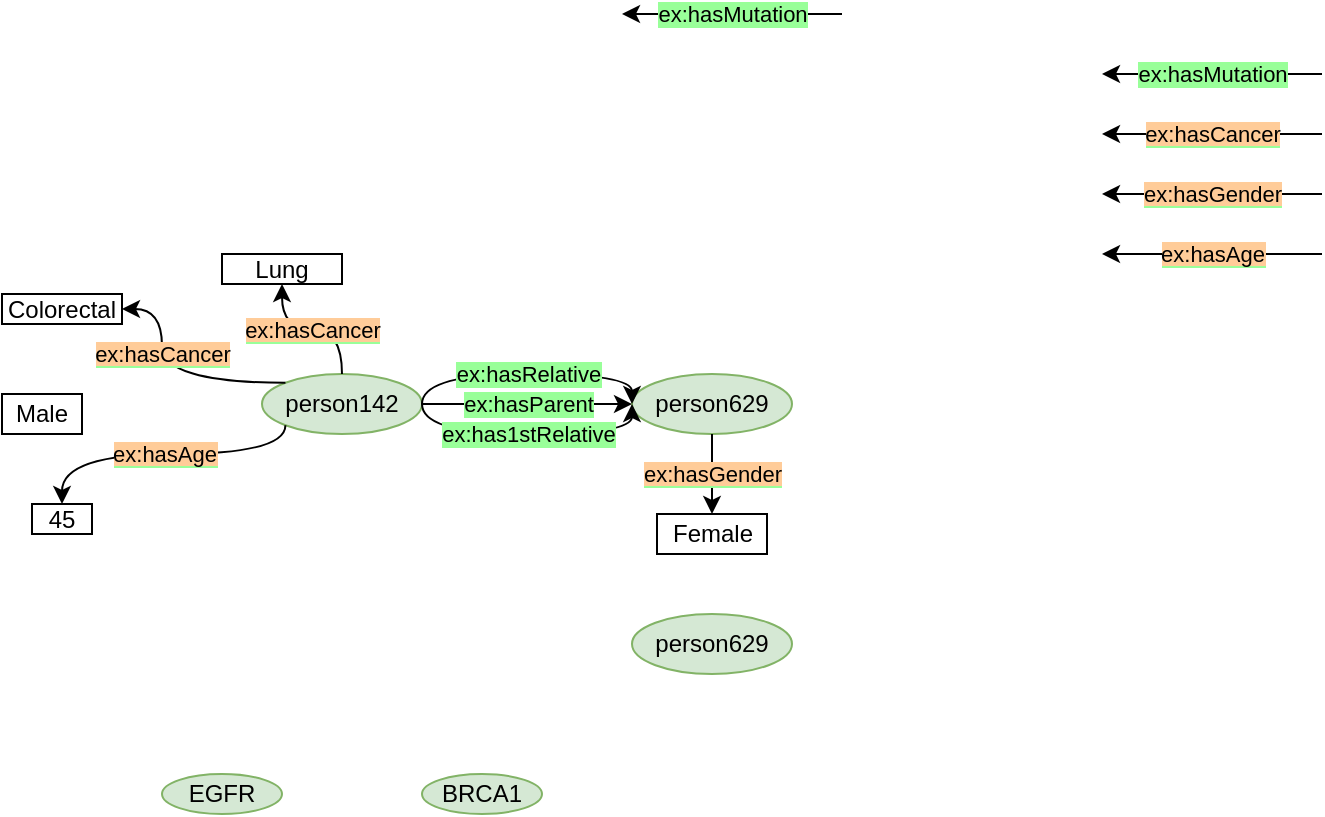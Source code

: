 <mxfile version="20.4.0" type="github">
  <diagram id="WPSB-9t8h4fIo2IHt0P5" name="Page-1">
    <mxGraphModel dx="1391" dy="805" grid="1" gridSize="10" guides="1" tooltips="1" connect="1" arrows="1" fold="1" page="1" pageScale="1" pageWidth="850" pageHeight="1100" math="0" shadow="0">
      <root>
        <mxCell id="0" />
        <mxCell id="1" parent="0" />
        <mxCell id="_h5XpuyKjl5ZHz13857e-3" value="ex:hasParent" style="edgeStyle=orthogonalEdgeStyle;rounded=0;orthogonalLoop=1;jettySize=auto;html=1;exitX=1;exitY=0.5;exitDx=0;exitDy=0;curved=1;labelBackgroundColor=#99FF99;" edge="1" parent="1" source="_h5XpuyKjl5ZHz13857e-1" target="_h5XpuyKjl5ZHz13857e-2">
          <mxGeometry relative="1" as="geometry" />
        </mxCell>
        <mxCell id="_h5XpuyKjl5ZHz13857e-1" value="person142" style="ellipse;whiteSpace=wrap;html=1;fillColor=#d5e8d4;strokeColor=#82b366;" vertex="1" parent="1">
          <mxGeometry x="240" y="310" width="80" height="30" as="geometry" />
        </mxCell>
        <mxCell id="_h5XpuyKjl5ZHz13857e-2" value="person629" style="ellipse;whiteSpace=wrap;html=1;fillColor=#d5e8d4;strokeColor=#82b366;" vertex="1" parent="1">
          <mxGeometry x="425" y="310" width="80" height="30" as="geometry" />
        </mxCell>
        <mxCell id="_h5XpuyKjl5ZHz13857e-5" value="ex:has1stRelative" style="edgeStyle=orthogonalEdgeStyle;rounded=0;orthogonalLoop=1;jettySize=auto;html=1;exitX=1;exitY=0.5;exitDx=0;exitDy=0;curved=1;entryX=0;entryY=0.5;entryDx=0;entryDy=0;labelBackgroundColor=#99FF99;" edge="1" parent="1" source="_h5XpuyKjl5ZHz13857e-1" target="_h5XpuyKjl5ZHz13857e-2">
          <mxGeometry relative="1" as="geometry">
            <mxPoint x="320" y="338" as="sourcePoint" />
            <mxPoint x="425" y="338" as="targetPoint" />
            <Array as="points">
              <mxPoint x="320" y="340" />
              <mxPoint x="425" y="340" />
            </Array>
          </mxGeometry>
        </mxCell>
        <mxCell id="_h5XpuyKjl5ZHz13857e-6" value="ex:hasRelative" style="edgeStyle=orthogonalEdgeStyle;rounded=0;orthogonalLoop=1;jettySize=auto;html=1;exitX=1;exitY=0.5;exitDx=0;exitDy=0;curved=1;entryX=0;entryY=0.5;entryDx=0;entryDy=0;labelBackgroundColor=#99FF99;" edge="1" parent="1" source="_h5XpuyKjl5ZHz13857e-1" target="_h5XpuyKjl5ZHz13857e-2">
          <mxGeometry relative="1" as="geometry">
            <mxPoint x="320" y="302" as="sourcePoint" />
            <mxPoint x="425" y="302" as="targetPoint" />
            <Array as="points">
              <mxPoint x="320" y="310" />
              <mxPoint x="425" y="310" />
            </Array>
          </mxGeometry>
        </mxCell>
        <mxCell id="_h5XpuyKjl5ZHz13857e-12" value="&lt;span data-reactroot=&quot;&quot; class=&quot;notion-enable-hover&quot; data-token-index=&quot;0&quot; style=&quot;&quot;&gt;Male&lt;/span&gt;" style="rounded=0;whiteSpace=wrap;html=1;" vertex="1" parent="1">
          <mxGeometry x="110" y="320" width="40" height="20" as="geometry" />
        </mxCell>
        <mxCell id="_h5XpuyKjl5ZHz13857e-15" value="&lt;span style=&quot;background-color: rgb(255, 204, 153);&quot;&gt;ex:hasCancer&lt;/span&gt;" style="edgeStyle=orthogonalEdgeStyle;rounded=0;orthogonalLoop=1;jettySize=auto;html=1;curved=1;labelBackgroundColor=#99FF99;entryX=1;entryY=0.5;entryDx=0;entryDy=0;exitX=0;exitY=0;exitDx=0;exitDy=0;" edge="1" parent="1" source="_h5XpuyKjl5ZHz13857e-1" target="_h5XpuyKjl5ZHz13857e-16">
          <mxGeometry x="0.283" relative="1" as="geometry">
            <mxPoint x="280" y="280" as="sourcePoint" />
            <mxPoint x="170" y="280" as="targetPoint" />
            <Array as="points">
              <mxPoint x="190" y="314" />
              <mxPoint x="190" y="278" />
            </Array>
            <mxPoint as="offset" />
          </mxGeometry>
        </mxCell>
        <mxCell id="_h5XpuyKjl5ZHz13857e-16" value="Colorectal" style="rounded=0;whiteSpace=wrap;html=1;" vertex="1" parent="1">
          <mxGeometry x="110" y="270" width="60" height="15" as="geometry" />
        </mxCell>
        <mxCell id="_h5XpuyKjl5ZHz13857e-19" value="Lung" style="rounded=0;whiteSpace=wrap;html=1;" vertex="1" parent="1">
          <mxGeometry x="220" y="250" width="60" height="15" as="geometry" />
        </mxCell>
        <mxCell id="_h5XpuyKjl5ZHz13857e-20" value="&lt;span style=&quot;background-color: rgb(255, 204, 153);&quot;&gt;ex:hasCancer&lt;/span&gt;" style="edgeStyle=orthogonalEdgeStyle;rounded=0;orthogonalLoop=1;jettySize=auto;html=1;curved=1;labelBackgroundColor=#99FF99;entryX=0.5;entryY=1;entryDx=0;entryDy=0;exitX=0.5;exitY=0;exitDx=0;exitDy=0;" edge="1" parent="1" source="_h5XpuyKjl5ZHz13857e-1" target="_h5XpuyKjl5ZHz13857e-19">
          <mxGeometry relative="1" as="geometry">
            <mxPoint x="261.716" y="324.393" as="sourcePoint" />
            <mxPoint x="180" y="287.5" as="targetPoint" />
          </mxGeometry>
        </mxCell>
        <mxCell id="_h5XpuyKjl5ZHz13857e-24" value="45" style="rounded=0;whiteSpace=wrap;html=1;" vertex="1" parent="1">
          <mxGeometry x="125" y="375" width="30" height="15" as="geometry" />
        </mxCell>
        <mxCell id="_h5XpuyKjl5ZHz13857e-27" value="&lt;span style=&quot;background-color: rgb(255, 204, 153);&quot;&gt;ex:hasAge&lt;/span&gt;" style="edgeStyle=orthogonalEdgeStyle;rounded=0;orthogonalLoop=1;jettySize=auto;html=1;exitX=0;exitY=1;exitDx=0;exitDy=0;curved=1;labelBackgroundColor=#99FF99;entryX=0.5;entryY=0;entryDx=0;entryDy=0;" edge="1" parent="1" source="_h5XpuyKjl5ZHz13857e-1" target="_h5XpuyKjl5ZHz13857e-24">
          <mxGeometry relative="1" as="geometry">
            <mxPoint x="250" y="335" as="sourcePoint" />
            <mxPoint x="140" y="335" as="targetPoint" />
            <Array as="points">
              <mxPoint x="252" y="350" />
              <mxPoint x="140" y="350" />
            </Array>
          </mxGeometry>
        </mxCell>
        <mxCell id="_h5XpuyKjl5ZHz13857e-28" value="&lt;span style=&quot;background-color: rgb(255, 204, 153);&quot;&gt;ex:hasGender&lt;/span&gt;" style="edgeStyle=orthogonalEdgeStyle;rounded=0;orthogonalLoop=1;jettySize=auto;html=1;exitX=0.5;exitY=1;exitDx=0;exitDy=0;curved=1;labelBackgroundColor=#99FF99;entryX=0.5;entryY=0;entryDx=0;entryDy=0;" edge="1" parent="1" source="_h5XpuyKjl5ZHz13857e-2" target="_h5XpuyKjl5ZHz13857e-29">
          <mxGeometry relative="1" as="geometry">
            <mxPoint x="470" y="355" as="sourcePoint" />
            <mxPoint x="390" y="405" as="targetPoint" />
            <Array as="points">
              <mxPoint x="465" y="380" />
              <mxPoint x="465" y="380" />
            </Array>
          </mxGeometry>
        </mxCell>
        <mxCell id="_h5XpuyKjl5ZHz13857e-29" value="&lt;span data-reactroot=&quot;&quot; class=&quot;notion-enable-hover&quot; data-token-index=&quot;0&quot; style=&quot;&quot;&gt;Female&lt;/span&gt;" style="rounded=0;whiteSpace=wrap;html=1;" vertex="1" parent="1">
          <mxGeometry x="437.5" y="380" width="55" height="20" as="geometry" />
        </mxCell>
        <mxCell id="_h5XpuyKjl5ZHz13857e-31" value="ex:hasMutation" style="edgeStyle=orthogonalEdgeStyle;rounded=0;orthogonalLoop=1;jettySize=auto;html=1;exitX=0;exitY=0.5;exitDx=0;exitDy=0;curved=1;labelBackgroundColor=#99FF99;entryX=1;entryY=0.5;entryDx=0;entryDy=0;" edge="1" parent="1">
          <mxGeometry relative="1" as="geometry">
            <mxPoint x="770" y="160" as="sourcePoint" />
            <mxPoint x="660" y="160" as="targetPoint" />
          </mxGeometry>
        </mxCell>
        <mxCell id="_h5XpuyKjl5ZHz13857e-34" value="&lt;span style=&quot;background-color: rgb(255, 204, 153);&quot;&gt;ex:hasCancer&lt;/span&gt;" style="edgeStyle=orthogonalEdgeStyle;rounded=0;orthogonalLoop=1;jettySize=auto;html=1;exitX=0;exitY=0.5;exitDx=0;exitDy=0;curved=1;labelBackgroundColor=#99FF99;entryX=1;entryY=0.5;entryDx=0;entryDy=0;" edge="1" parent="1">
          <mxGeometry relative="1" as="geometry">
            <mxPoint x="770" y="190" as="sourcePoint" />
            <mxPoint x="660" y="190" as="targetPoint" />
          </mxGeometry>
        </mxCell>
        <mxCell id="_h5XpuyKjl5ZHz13857e-35" value="&lt;span style=&quot;background-color: rgb(255, 204, 153);&quot;&gt;ex:hasGender&lt;/span&gt;" style="edgeStyle=orthogonalEdgeStyle;rounded=0;orthogonalLoop=1;jettySize=auto;html=1;exitX=0;exitY=0.5;exitDx=0;exitDy=0;curved=1;labelBackgroundColor=#99FF99;entryX=1;entryY=0.5;entryDx=0;entryDy=0;" edge="1" parent="1">
          <mxGeometry relative="1" as="geometry">
            <mxPoint x="770" y="220" as="sourcePoint" />
            <mxPoint x="660" y="220" as="targetPoint" />
          </mxGeometry>
        </mxCell>
        <mxCell id="_h5XpuyKjl5ZHz13857e-36" value="&lt;span style=&quot;background-color: rgb(255, 204, 153);&quot;&gt;ex:hasAge&lt;/span&gt;" style="edgeStyle=orthogonalEdgeStyle;rounded=0;orthogonalLoop=1;jettySize=auto;html=1;exitX=0;exitY=0.5;exitDx=0;exitDy=0;curved=1;labelBackgroundColor=#99FF99;entryX=1;entryY=0.5;entryDx=0;entryDy=0;" edge="1" parent="1">
          <mxGeometry relative="1" as="geometry">
            <mxPoint x="770" y="250" as="sourcePoint" />
            <mxPoint x="660" y="250" as="targetPoint" />
          </mxGeometry>
        </mxCell>
        <mxCell id="_h5XpuyKjl5ZHz13857e-40" value="EGFR" style="ellipse;whiteSpace=wrap;html=1;fillColor=#d5e8d4;strokeColor=#82b366;" vertex="1" parent="1">
          <mxGeometry x="190" y="510" width="60" height="20" as="geometry" />
        </mxCell>
        <mxCell id="_h5XpuyKjl5ZHz13857e-41" value="BRCA1" style="ellipse;whiteSpace=wrap;html=1;fillColor=#d5e8d4;strokeColor=#82b366;" vertex="1" parent="1">
          <mxGeometry x="320" y="510" width="60" height="20" as="geometry" />
        </mxCell>
        <mxCell id="_h5XpuyKjl5ZHz13857e-44" value="ex:hasMutation" style="edgeStyle=orthogonalEdgeStyle;rounded=0;orthogonalLoop=1;jettySize=auto;html=1;exitX=0;exitY=0.5;exitDx=0;exitDy=0;curved=1;labelBackgroundColor=#99FF99;entryX=1;entryY=0.5;entryDx=0;entryDy=0;" edge="1" parent="1">
          <mxGeometry relative="1" as="geometry">
            <mxPoint x="530" y="130" as="sourcePoint" />
            <mxPoint x="420" y="130" as="targetPoint" />
          </mxGeometry>
        </mxCell>
        <mxCell id="_h5XpuyKjl5ZHz13857e-45" value="person629" style="ellipse;whiteSpace=wrap;html=1;fillColor=#d5e8d4;strokeColor=#82b366;" vertex="1" parent="1">
          <mxGeometry x="425" y="430" width="80" height="30" as="geometry" />
        </mxCell>
      </root>
    </mxGraphModel>
  </diagram>
</mxfile>
